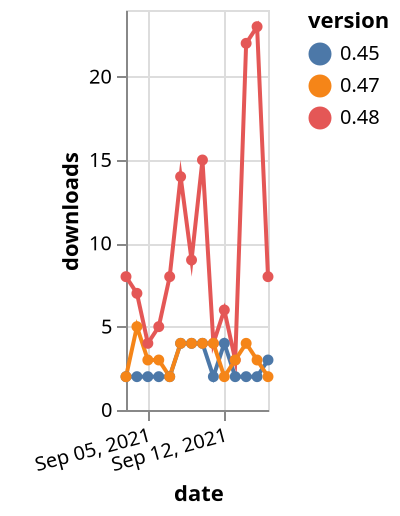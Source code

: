 {"$schema": "https://vega.github.io/schema/vega-lite/v5.json", "description": "A simple bar chart with embedded data.", "data": {"values": [{"date": "2021-09-03", "total": 689, "delta": 8, "version": "0.48"}, {"date": "2021-09-04", "total": 696, "delta": 7, "version": "0.48"}, {"date": "2021-09-05", "total": 700, "delta": 4, "version": "0.48"}, {"date": "2021-09-06", "total": 705, "delta": 5, "version": "0.48"}, {"date": "2021-09-07", "total": 713, "delta": 8, "version": "0.48"}, {"date": "2021-09-08", "total": 727, "delta": 14, "version": "0.48"}, {"date": "2021-09-09", "total": 736, "delta": 9, "version": "0.48"}, {"date": "2021-09-10", "total": 751, "delta": 15, "version": "0.48"}, {"date": "2021-09-11", "total": 755, "delta": 4, "version": "0.48"}, {"date": "2021-09-12", "total": 761, "delta": 6, "version": "0.48"}, {"date": "2021-09-13", "total": 764, "delta": 3, "version": "0.48"}, {"date": "2021-09-14", "total": 786, "delta": 22, "version": "0.48"}, {"date": "2021-09-15", "total": 809, "delta": 23, "version": "0.48"}, {"date": "2021-09-16", "total": 817, "delta": 8, "version": "0.48"}, {"date": "2021-09-03", "total": 2234, "delta": 2, "version": "0.45"}, {"date": "2021-09-04", "total": 2236, "delta": 2, "version": "0.45"}, {"date": "2021-09-05", "total": 2238, "delta": 2, "version": "0.45"}, {"date": "2021-09-06", "total": 2240, "delta": 2, "version": "0.45"}, {"date": "2021-09-07", "total": 2242, "delta": 2, "version": "0.45"}, {"date": "2021-09-08", "total": 2246, "delta": 4, "version": "0.45"}, {"date": "2021-09-09", "total": 2250, "delta": 4, "version": "0.45"}, {"date": "2021-09-10", "total": 2254, "delta": 4, "version": "0.45"}, {"date": "2021-09-11", "total": 2256, "delta": 2, "version": "0.45"}, {"date": "2021-09-12", "total": 2260, "delta": 4, "version": "0.45"}, {"date": "2021-09-13", "total": 2262, "delta": 2, "version": "0.45"}, {"date": "2021-09-14", "total": 2264, "delta": 2, "version": "0.45"}, {"date": "2021-09-15", "total": 2266, "delta": 2, "version": "0.45"}, {"date": "2021-09-16", "total": 2269, "delta": 3, "version": "0.45"}, {"date": "2021-09-03", "total": 1223, "delta": 2, "version": "0.47"}, {"date": "2021-09-04", "total": 1228, "delta": 5, "version": "0.47"}, {"date": "2021-09-05", "total": 1231, "delta": 3, "version": "0.47"}, {"date": "2021-09-06", "total": 1234, "delta": 3, "version": "0.47"}, {"date": "2021-09-07", "total": 1236, "delta": 2, "version": "0.47"}, {"date": "2021-09-08", "total": 1240, "delta": 4, "version": "0.47"}, {"date": "2021-09-09", "total": 1244, "delta": 4, "version": "0.47"}, {"date": "2021-09-10", "total": 1248, "delta": 4, "version": "0.47"}, {"date": "2021-09-11", "total": 1252, "delta": 4, "version": "0.47"}, {"date": "2021-09-12", "total": 1254, "delta": 2, "version": "0.47"}, {"date": "2021-09-13", "total": 1257, "delta": 3, "version": "0.47"}, {"date": "2021-09-14", "total": 1261, "delta": 4, "version": "0.47"}, {"date": "2021-09-15", "total": 1264, "delta": 3, "version": "0.47"}, {"date": "2021-09-16", "total": 1266, "delta": 2, "version": "0.47"}]}, "width": "container", "mark": {"type": "line", "point": {"filled": true}}, "encoding": {"x": {"field": "date", "type": "temporal", "timeUnit": "yearmonthdate", "title": "date", "axis": {"labelAngle": -15}}, "y": {"field": "delta", "type": "quantitative", "title": "downloads"}, "color": {"field": "version", "type": "nominal"}, "tooltip": {"field": "delta"}}}